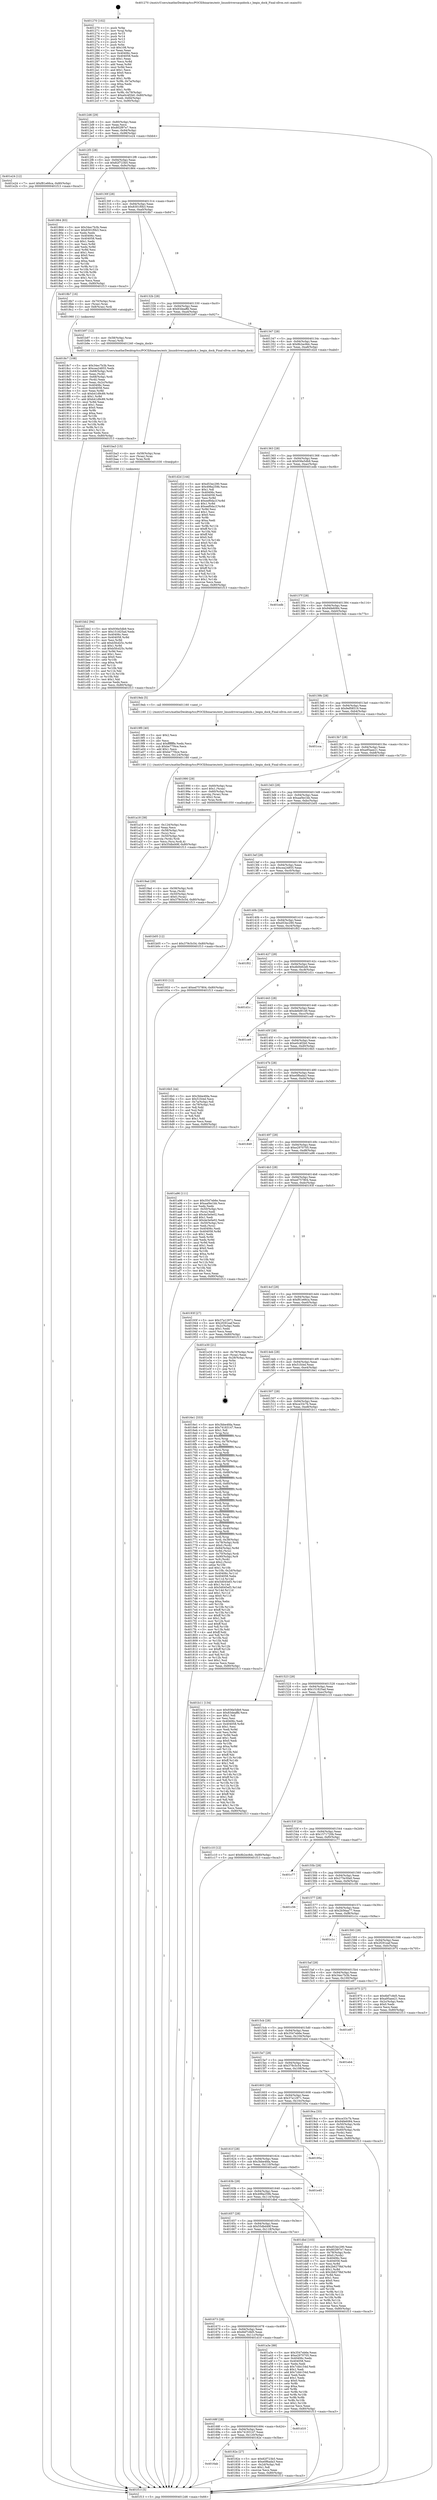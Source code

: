 digraph "0x401270" {
  label = "0x401270 (/mnt/c/Users/mathe/Desktop/tcc/POCII/binaries/extr_linuxdriversacpidock.c_begin_dock_Final-ollvm.out::main(0))"
  labelloc = "t"
  node[shape=record]

  Entry [label="",width=0.3,height=0.3,shape=circle,fillcolor=black,style=filled]
  "0x4012d6" [label="{
     0x4012d6 [29]\l
     | [instrs]\l
     &nbsp;&nbsp;0x4012d6 \<+3\>: mov -0x80(%rbp),%eax\l
     &nbsp;&nbsp;0x4012d9 \<+2\>: mov %eax,%ecx\l
     &nbsp;&nbsp;0x4012db \<+6\>: sub $0x802f97e7,%ecx\l
     &nbsp;&nbsp;0x4012e1 \<+6\>: mov %eax,-0x94(%rbp)\l
     &nbsp;&nbsp;0x4012e7 \<+6\>: mov %ecx,-0x98(%rbp)\l
     &nbsp;&nbsp;0x4012ed \<+6\>: je 0000000000401e24 \<main+0xbb4\>\l
  }"]
  "0x401e24" [label="{
     0x401e24 [12]\l
     | [instrs]\l
     &nbsp;&nbsp;0x401e24 \<+7\>: movl $0xf81e66ca,-0x80(%rbp)\l
     &nbsp;&nbsp;0x401e2b \<+5\>: jmp 0000000000401f13 \<main+0xca3\>\l
  }"]
  "0x4012f3" [label="{
     0x4012f3 [28]\l
     | [instrs]\l
     &nbsp;&nbsp;0x4012f3 \<+5\>: jmp 00000000004012f8 \<main+0x88\>\l
     &nbsp;&nbsp;0x4012f8 \<+6\>: mov -0x94(%rbp),%eax\l
     &nbsp;&nbsp;0x4012fe \<+5\>: sub $0x82f723b5,%eax\l
     &nbsp;&nbsp;0x401303 \<+6\>: mov %eax,-0x9c(%rbp)\l
     &nbsp;&nbsp;0x401309 \<+6\>: je 0000000000401864 \<main+0x5f4\>\l
  }"]
  Exit [label="",width=0.3,height=0.3,shape=circle,fillcolor=black,style=filled,peripheries=2]
  "0x401864" [label="{
     0x401864 [83]\l
     | [instrs]\l
     &nbsp;&nbsp;0x401864 \<+5\>: mov $0x34ec7b3b,%eax\l
     &nbsp;&nbsp;0x401869 \<+5\>: mov $0x8301f0b3,%ecx\l
     &nbsp;&nbsp;0x40186e \<+2\>: xor %edx,%edx\l
     &nbsp;&nbsp;0x401870 \<+7\>: mov 0x40406c,%esi\l
     &nbsp;&nbsp;0x401877 \<+7\>: mov 0x404058,%edi\l
     &nbsp;&nbsp;0x40187e \<+3\>: sub $0x1,%edx\l
     &nbsp;&nbsp;0x401881 \<+3\>: mov %esi,%r8d\l
     &nbsp;&nbsp;0x401884 \<+3\>: add %edx,%r8d\l
     &nbsp;&nbsp;0x401887 \<+4\>: imul %r8d,%esi\l
     &nbsp;&nbsp;0x40188b \<+3\>: and $0x1,%esi\l
     &nbsp;&nbsp;0x40188e \<+3\>: cmp $0x0,%esi\l
     &nbsp;&nbsp;0x401891 \<+4\>: sete %r9b\l
     &nbsp;&nbsp;0x401895 \<+3\>: cmp $0xa,%edi\l
     &nbsp;&nbsp;0x401898 \<+4\>: setl %r10b\l
     &nbsp;&nbsp;0x40189c \<+3\>: mov %r9b,%r11b\l
     &nbsp;&nbsp;0x40189f \<+3\>: and %r10b,%r11b\l
     &nbsp;&nbsp;0x4018a2 \<+3\>: xor %r10b,%r9b\l
     &nbsp;&nbsp;0x4018a5 \<+3\>: or %r9b,%r11b\l
     &nbsp;&nbsp;0x4018a8 \<+4\>: test $0x1,%r11b\l
     &nbsp;&nbsp;0x4018ac \<+3\>: cmovne %ecx,%eax\l
     &nbsp;&nbsp;0x4018af \<+3\>: mov %eax,-0x80(%rbp)\l
     &nbsp;&nbsp;0x4018b2 \<+5\>: jmp 0000000000401f13 \<main+0xca3\>\l
  }"]
  "0x40130f" [label="{
     0x40130f [28]\l
     | [instrs]\l
     &nbsp;&nbsp;0x40130f \<+5\>: jmp 0000000000401314 \<main+0xa4\>\l
     &nbsp;&nbsp;0x401314 \<+6\>: mov -0x94(%rbp),%eax\l
     &nbsp;&nbsp;0x40131a \<+5\>: sub $0x8301f0b3,%eax\l
     &nbsp;&nbsp;0x40131f \<+6\>: mov %eax,-0xa0(%rbp)\l
     &nbsp;&nbsp;0x401325 \<+6\>: je 00000000004018b7 \<main+0x647\>\l
  }"]
  "0x401bb2" [label="{
     0x401bb2 [94]\l
     | [instrs]\l
     &nbsp;&nbsp;0x401bb2 \<+5\>: mov $0x936e5db9,%ecx\l
     &nbsp;&nbsp;0x401bb7 \<+5\>: mov $0x151825ad,%edx\l
     &nbsp;&nbsp;0x401bbc \<+7\>: mov 0x40406c,%esi\l
     &nbsp;&nbsp;0x401bc3 \<+8\>: mov 0x404058,%r8d\l
     &nbsp;&nbsp;0x401bcb \<+3\>: mov %esi,%r9d\l
     &nbsp;&nbsp;0x401bce \<+7\>: add $0xb5fcd25c,%r9d\l
     &nbsp;&nbsp;0x401bd5 \<+4\>: sub $0x1,%r9d\l
     &nbsp;&nbsp;0x401bd9 \<+7\>: sub $0xb5fcd25c,%r9d\l
     &nbsp;&nbsp;0x401be0 \<+4\>: imul %r9d,%esi\l
     &nbsp;&nbsp;0x401be4 \<+3\>: and $0x1,%esi\l
     &nbsp;&nbsp;0x401be7 \<+3\>: cmp $0x0,%esi\l
     &nbsp;&nbsp;0x401bea \<+4\>: sete %r10b\l
     &nbsp;&nbsp;0x401bee \<+4\>: cmp $0xa,%r8d\l
     &nbsp;&nbsp;0x401bf2 \<+4\>: setl %r11b\l
     &nbsp;&nbsp;0x401bf6 \<+3\>: mov %r10b,%bl\l
     &nbsp;&nbsp;0x401bf9 \<+3\>: and %r11b,%bl\l
     &nbsp;&nbsp;0x401bfc \<+3\>: xor %r11b,%r10b\l
     &nbsp;&nbsp;0x401bff \<+3\>: or %r10b,%bl\l
     &nbsp;&nbsp;0x401c02 \<+3\>: test $0x1,%bl\l
     &nbsp;&nbsp;0x401c05 \<+3\>: cmovne %edx,%ecx\l
     &nbsp;&nbsp;0x401c08 \<+3\>: mov %ecx,-0x80(%rbp)\l
     &nbsp;&nbsp;0x401c0b \<+5\>: jmp 0000000000401f13 \<main+0xca3\>\l
  }"]
  "0x4018b7" [label="{
     0x4018b7 [16]\l
     | [instrs]\l
     &nbsp;&nbsp;0x4018b7 \<+4\>: mov -0x70(%rbp),%rax\l
     &nbsp;&nbsp;0x4018bb \<+3\>: mov (%rax),%rax\l
     &nbsp;&nbsp;0x4018be \<+4\>: mov 0x8(%rax),%rdi\l
     &nbsp;&nbsp;0x4018c2 \<+5\>: call 0000000000401060 \<atoi@plt\>\l
     | [calls]\l
     &nbsp;&nbsp;0x401060 \{1\} (unknown)\l
  }"]
  "0x40132b" [label="{
     0x40132b [28]\l
     | [instrs]\l
     &nbsp;&nbsp;0x40132b \<+5\>: jmp 0000000000401330 \<main+0xc0\>\l
     &nbsp;&nbsp;0x401330 \<+6\>: mov -0x94(%rbp),%eax\l
     &nbsp;&nbsp;0x401336 \<+5\>: sub $0x83deaffd,%eax\l
     &nbsp;&nbsp;0x40133b \<+6\>: mov %eax,-0xa4(%rbp)\l
     &nbsp;&nbsp;0x401341 \<+6\>: je 0000000000401b97 \<main+0x927\>\l
  }"]
  "0x401ba3" [label="{
     0x401ba3 [15]\l
     | [instrs]\l
     &nbsp;&nbsp;0x401ba3 \<+4\>: mov -0x58(%rbp),%rax\l
     &nbsp;&nbsp;0x401ba7 \<+3\>: mov (%rax),%rax\l
     &nbsp;&nbsp;0x401baa \<+3\>: mov %rax,%rdi\l
     &nbsp;&nbsp;0x401bad \<+5\>: call 0000000000401030 \<free@plt\>\l
     | [calls]\l
     &nbsp;&nbsp;0x401030 \{1\} (unknown)\l
  }"]
  "0x401b97" [label="{
     0x401b97 [12]\l
     | [instrs]\l
     &nbsp;&nbsp;0x401b97 \<+4\>: mov -0x58(%rbp),%rax\l
     &nbsp;&nbsp;0x401b9b \<+3\>: mov (%rax),%rdi\l
     &nbsp;&nbsp;0x401b9e \<+5\>: call 0000000000401240 \<begin_dock\>\l
     | [calls]\l
     &nbsp;&nbsp;0x401240 \{1\} (/mnt/c/Users/mathe/Desktop/tcc/POCII/binaries/extr_linuxdriversacpidock.c_begin_dock_Final-ollvm.out::begin_dock)\l
  }"]
  "0x401347" [label="{
     0x401347 [28]\l
     | [instrs]\l
     &nbsp;&nbsp;0x401347 \<+5\>: jmp 000000000040134c \<main+0xdc\>\l
     &nbsp;&nbsp;0x40134c \<+6\>: mov -0x94(%rbp),%eax\l
     &nbsp;&nbsp;0x401352 \<+5\>: sub $0x8b2ec8dc,%eax\l
     &nbsp;&nbsp;0x401357 \<+6\>: mov %eax,-0xa8(%rbp)\l
     &nbsp;&nbsp;0x40135d \<+6\>: je 0000000000401d2d \<main+0xabd\>\l
  }"]
  "0x401a18" [label="{
     0x401a18 [38]\l
     | [instrs]\l
     &nbsp;&nbsp;0x401a18 \<+6\>: mov -0x124(%rbp),%ecx\l
     &nbsp;&nbsp;0x401a1e \<+3\>: imul %eax,%ecx\l
     &nbsp;&nbsp;0x401a21 \<+4\>: mov -0x58(%rbp),%rsi\l
     &nbsp;&nbsp;0x401a25 \<+3\>: mov (%rsi),%rsi\l
     &nbsp;&nbsp;0x401a28 \<+4\>: mov -0x50(%rbp),%rdi\l
     &nbsp;&nbsp;0x401a2c \<+3\>: movslq (%rdi),%rdi\l
     &nbsp;&nbsp;0x401a2f \<+3\>: mov %ecx,(%rsi,%rdi,4)\l
     &nbsp;&nbsp;0x401a32 \<+7\>: movl $0x55dbd49f,-0x80(%rbp)\l
     &nbsp;&nbsp;0x401a39 \<+5\>: jmp 0000000000401f13 \<main+0xca3\>\l
  }"]
  "0x401d2d" [label="{
     0x401d2d [144]\l
     | [instrs]\l
     &nbsp;&nbsp;0x401d2d \<+5\>: mov $0xd53ec290,%eax\l
     &nbsp;&nbsp;0x401d32 \<+5\>: mov $0x498a259b,%ecx\l
     &nbsp;&nbsp;0x401d37 \<+2\>: mov $0x1,%dl\l
     &nbsp;&nbsp;0x401d39 \<+7\>: mov 0x40406c,%esi\l
     &nbsp;&nbsp;0x401d40 \<+7\>: mov 0x404058,%edi\l
     &nbsp;&nbsp;0x401d47 \<+3\>: mov %esi,%r8d\l
     &nbsp;&nbsp;0x401d4a \<+7\>: add $0xeef0da1f,%r8d\l
     &nbsp;&nbsp;0x401d51 \<+4\>: sub $0x1,%r8d\l
     &nbsp;&nbsp;0x401d55 \<+7\>: sub $0xeef0da1f,%r8d\l
     &nbsp;&nbsp;0x401d5c \<+4\>: imul %r8d,%esi\l
     &nbsp;&nbsp;0x401d60 \<+3\>: and $0x1,%esi\l
     &nbsp;&nbsp;0x401d63 \<+3\>: cmp $0x0,%esi\l
     &nbsp;&nbsp;0x401d66 \<+4\>: sete %r9b\l
     &nbsp;&nbsp;0x401d6a \<+3\>: cmp $0xa,%edi\l
     &nbsp;&nbsp;0x401d6d \<+4\>: setl %r10b\l
     &nbsp;&nbsp;0x401d71 \<+3\>: mov %r9b,%r11b\l
     &nbsp;&nbsp;0x401d74 \<+4\>: xor $0xff,%r11b\l
     &nbsp;&nbsp;0x401d78 \<+3\>: mov %r10b,%bl\l
     &nbsp;&nbsp;0x401d7b \<+3\>: xor $0xff,%bl\l
     &nbsp;&nbsp;0x401d7e \<+3\>: xor $0x0,%dl\l
     &nbsp;&nbsp;0x401d81 \<+3\>: mov %r11b,%r14b\l
     &nbsp;&nbsp;0x401d84 \<+4\>: and $0x0,%r14b\l
     &nbsp;&nbsp;0x401d88 \<+3\>: and %dl,%r9b\l
     &nbsp;&nbsp;0x401d8b \<+3\>: mov %bl,%r15b\l
     &nbsp;&nbsp;0x401d8e \<+4\>: and $0x0,%r15b\l
     &nbsp;&nbsp;0x401d92 \<+3\>: and %dl,%r10b\l
     &nbsp;&nbsp;0x401d95 \<+3\>: or %r9b,%r14b\l
     &nbsp;&nbsp;0x401d98 \<+3\>: or %r10b,%r15b\l
     &nbsp;&nbsp;0x401d9b \<+3\>: xor %r15b,%r14b\l
     &nbsp;&nbsp;0x401d9e \<+3\>: or %bl,%r11b\l
     &nbsp;&nbsp;0x401da1 \<+4\>: xor $0xff,%r11b\l
     &nbsp;&nbsp;0x401da5 \<+3\>: or $0x0,%dl\l
     &nbsp;&nbsp;0x401da8 \<+3\>: and %dl,%r11b\l
     &nbsp;&nbsp;0x401dab \<+3\>: or %r11b,%r14b\l
     &nbsp;&nbsp;0x401dae \<+4\>: test $0x1,%r14b\l
     &nbsp;&nbsp;0x401db2 \<+3\>: cmovne %ecx,%eax\l
     &nbsp;&nbsp;0x401db5 \<+3\>: mov %eax,-0x80(%rbp)\l
     &nbsp;&nbsp;0x401db8 \<+5\>: jmp 0000000000401f13 \<main+0xca3\>\l
  }"]
  "0x401363" [label="{
     0x401363 [28]\l
     | [instrs]\l
     &nbsp;&nbsp;0x401363 \<+5\>: jmp 0000000000401368 \<main+0xf8\>\l
     &nbsp;&nbsp;0x401368 \<+6\>: mov -0x94(%rbp),%eax\l
     &nbsp;&nbsp;0x40136e \<+5\>: sub $0x936e5db9,%eax\l
     &nbsp;&nbsp;0x401373 \<+6\>: mov %eax,-0xac(%rbp)\l
     &nbsp;&nbsp;0x401379 \<+6\>: je 0000000000401edb \<main+0xc6b\>\l
  }"]
  "0x4019f0" [label="{
     0x4019f0 [40]\l
     | [instrs]\l
     &nbsp;&nbsp;0x4019f0 \<+5\>: mov $0x2,%ecx\l
     &nbsp;&nbsp;0x4019f5 \<+1\>: cltd\l
     &nbsp;&nbsp;0x4019f6 \<+2\>: idiv %ecx\l
     &nbsp;&nbsp;0x4019f8 \<+6\>: imul $0xfffffffe,%edx,%ecx\l
     &nbsp;&nbsp;0x4019fe \<+6\>: sub $0xbe77f4ce,%ecx\l
     &nbsp;&nbsp;0x401a04 \<+3\>: add $0x1,%ecx\l
     &nbsp;&nbsp;0x401a07 \<+6\>: add $0xbe77f4ce,%ecx\l
     &nbsp;&nbsp;0x401a0d \<+6\>: mov %ecx,-0x124(%rbp)\l
     &nbsp;&nbsp;0x401a13 \<+5\>: call 0000000000401160 \<next_i\>\l
     | [calls]\l
     &nbsp;&nbsp;0x401160 \{1\} (/mnt/c/Users/mathe/Desktop/tcc/POCII/binaries/extr_linuxdriversacpidock.c_begin_dock_Final-ollvm.out::next_i)\l
  }"]
  "0x401edb" [label="{
     0x401edb\l
  }", style=dashed]
  "0x40137f" [label="{
     0x40137f [28]\l
     | [instrs]\l
     &nbsp;&nbsp;0x40137f \<+5\>: jmp 0000000000401384 \<main+0x114\>\l
     &nbsp;&nbsp;0x401384 \<+6\>: mov -0x94(%rbp),%eax\l
     &nbsp;&nbsp;0x40138a \<+5\>: sub $0x94fe6084,%eax\l
     &nbsp;&nbsp;0x40138f \<+6\>: mov %eax,-0xb0(%rbp)\l
     &nbsp;&nbsp;0x401395 \<+6\>: je 00000000004019eb \<main+0x77b\>\l
  }"]
  "0x4019ad" [label="{
     0x4019ad [29]\l
     | [instrs]\l
     &nbsp;&nbsp;0x4019ad \<+4\>: mov -0x58(%rbp),%rdi\l
     &nbsp;&nbsp;0x4019b1 \<+3\>: mov %rax,(%rdi)\l
     &nbsp;&nbsp;0x4019b4 \<+4\>: mov -0x50(%rbp),%rax\l
     &nbsp;&nbsp;0x4019b8 \<+6\>: movl $0x0,(%rax)\l
     &nbsp;&nbsp;0x4019be \<+7\>: movl $0x379c5c54,-0x80(%rbp)\l
     &nbsp;&nbsp;0x4019c5 \<+5\>: jmp 0000000000401f13 \<main+0xca3\>\l
  }"]
  "0x4019eb" [label="{
     0x4019eb [5]\l
     | [instrs]\l
     &nbsp;&nbsp;0x4019eb \<+5\>: call 0000000000401160 \<next_i\>\l
     | [calls]\l
     &nbsp;&nbsp;0x401160 \{1\} (/mnt/c/Users/mathe/Desktop/tcc/POCII/binaries/extr_linuxdriversacpidock.c_begin_dock_Final-ollvm.out::next_i)\l
  }"]
  "0x40139b" [label="{
     0x40139b [28]\l
     | [instrs]\l
     &nbsp;&nbsp;0x40139b \<+5\>: jmp 00000000004013a0 \<main+0x130\>\l
     &nbsp;&nbsp;0x4013a0 \<+6\>: mov -0x94(%rbp),%eax\l
     &nbsp;&nbsp;0x4013a6 \<+5\>: sub $0x9ef08519,%eax\l
     &nbsp;&nbsp;0x4013ab \<+6\>: mov %eax,-0xb4(%rbp)\l
     &nbsp;&nbsp;0x4013b1 \<+6\>: je 0000000000401cca \<main+0xa5a\>\l
  }"]
  "0x4018c7" [label="{
     0x4018c7 [108]\l
     | [instrs]\l
     &nbsp;&nbsp;0x4018c7 \<+5\>: mov $0x34ec7b3b,%ecx\l
     &nbsp;&nbsp;0x4018cc \<+5\>: mov $0xcea24855,%edx\l
     &nbsp;&nbsp;0x4018d1 \<+4\>: mov -0x68(%rbp),%rdi\l
     &nbsp;&nbsp;0x4018d5 \<+2\>: mov %eax,(%rdi)\l
     &nbsp;&nbsp;0x4018d7 \<+4\>: mov -0x68(%rbp),%rdi\l
     &nbsp;&nbsp;0x4018db \<+2\>: mov (%rdi),%eax\l
     &nbsp;&nbsp;0x4018dd \<+3\>: mov %eax,-0x2c(%rbp)\l
     &nbsp;&nbsp;0x4018e0 \<+7\>: mov 0x40406c,%eax\l
     &nbsp;&nbsp;0x4018e7 \<+7\>: mov 0x404058,%esi\l
     &nbsp;&nbsp;0x4018ee \<+3\>: mov %eax,%r8d\l
     &nbsp;&nbsp;0x4018f1 \<+7\>: sub $0xb41d9c89,%r8d\l
     &nbsp;&nbsp;0x4018f8 \<+4\>: sub $0x1,%r8d\l
     &nbsp;&nbsp;0x4018fc \<+7\>: add $0xb41d9c89,%r8d\l
     &nbsp;&nbsp;0x401903 \<+4\>: imul %r8d,%eax\l
     &nbsp;&nbsp;0x401907 \<+3\>: and $0x1,%eax\l
     &nbsp;&nbsp;0x40190a \<+3\>: cmp $0x0,%eax\l
     &nbsp;&nbsp;0x40190d \<+4\>: sete %r9b\l
     &nbsp;&nbsp;0x401911 \<+3\>: cmp $0xa,%esi\l
     &nbsp;&nbsp;0x401914 \<+4\>: setl %r10b\l
     &nbsp;&nbsp;0x401918 \<+3\>: mov %r9b,%r11b\l
     &nbsp;&nbsp;0x40191b \<+3\>: and %r10b,%r11b\l
     &nbsp;&nbsp;0x40191e \<+3\>: xor %r10b,%r9b\l
     &nbsp;&nbsp;0x401921 \<+3\>: or %r9b,%r11b\l
     &nbsp;&nbsp;0x401924 \<+4\>: test $0x1,%r11b\l
     &nbsp;&nbsp;0x401928 \<+3\>: cmovne %edx,%ecx\l
     &nbsp;&nbsp;0x40192b \<+3\>: mov %ecx,-0x80(%rbp)\l
     &nbsp;&nbsp;0x40192e \<+5\>: jmp 0000000000401f13 \<main+0xca3\>\l
  }"]
  "0x401cca" [label="{
     0x401cca\l
  }", style=dashed]
  "0x4013b7" [label="{
     0x4013b7 [28]\l
     | [instrs]\l
     &nbsp;&nbsp;0x4013b7 \<+5\>: jmp 00000000004013bc \<main+0x14c\>\l
     &nbsp;&nbsp;0x4013bc \<+6\>: mov -0x94(%rbp),%eax\l
     &nbsp;&nbsp;0x4013c2 \<+5\>: sub $0xa95aee21,%eax\l
     &nbsp;&nbsp;0x4013c7 \<+6\>: mov %eax,-0xb8(%rbp)\l
     &nbsp;&nbsp;0x4013cd \<+6\>: je 0000000000401990 \<main+0x720\>\l
  }"]
  "0x4016ab" [label="{
     0x4016ab\l
  }", style=dashed]
  "0x401990" [label="{
     0x401990 [29]\l
     | [instrs]\l
     &nbsp;&nbsp;0x401990 \<+4\>: mov -0x60(%rbp),%rax\l
     &nbsp;&nbsp;0x401994 \<+6\>: movl $0x1,(%rax)\l
     &nbsp;&nbsp;0x40199a \<+4\>: mov -0x60(%rbp),%rax\l
     &nbsp;&nbsp;0x40199e \<+3\>: movslq (%rax),%rax\l
     &nbsp;&nbsp;0x4019a1 \<+4\>: shl $0x2,%rax\l
     &nbsp;&nbsp;0x4019a5 \<+3\>: mov %rax,%rdi\l
     &nbsp;&nbsp;0x4019a8 \<+5\>: call 0000000000401050 \<malloc@plt\>\l
     | [calls]\l
     &nbsp;&nbsp;0x401050 \{1\} (unknown)\l
  }"]
  "0x4013d3" [label="{
     0x4013d3 [28]\l
     | [instrs]\l
     &nbsp;&nbsp;0x4013d3 \<+5\>: jmp 00000000004013d8 \<main+0x168\>\l
     &nbsp;&nbsp;0x4013d8 \<+6\>: mov -0x94(%rbp),%eax\l
     &nbsp;&nbsp;0x4013de \<+5\>: sub $0xaaf4e1bb,%eax\l
     &nbsp;&nbsp;0x4013e3 \<+6\>: mov %eax,-0xbc(%rbp)\l
     &nbsp;&nbsp;0x4013e9 \<+6\>: je 0000000000401b05 \<main+0x895\>\l
  }"]
  "0x40182e" [label="{
     0x40182e [27]\l
     | [instrs]\l
     &nbsp;&nbsp;0x40182e \<+5\>: mov $0x82f723b5,%eax\l
     &nbsp;&nbsp;0x401833 \<+5\>: mov $0xe0f6ada3,%ecx\l
     &nbsp;&nbsp;0x401838 \<+3\>: mov -0x2d(%rbp),%dl\l
     &nbsp;&nbsp;0x40183b \<+3\>: test $0x1,%dl\l
     &nbsp;&nbsp;0x40183e \<+3\>: cmovne %ecx,%eax\l
     &nbsp;&nbsp;0x401841 \<+3\>: mov %eax,-0x80(%rbp)\l
     &nbsp;&nbsp;0x401844 \<+5\>: jmp 0000000000401f13 \<main+0xca3\>\l
  }"]
  "0x401b05" [label="{
     0x401b05 [12]\l
     | [instrs]\l
     &nbsp;&nbsp;0x401b05 \<+7\>: movl $0x379c5c54,-0x80(%rbp)\l
     &nbsp;&nbsp;0x401b0c \<+5\>: jmp 0000000000401f13 \<main+0xca3\>\l
  }"]
  "0x4013ef" [label="{
     0x4013ef [28]\l
     | [instrs]\l
     &nbsp;&nbsp;0x4013ef \<+5\>: jmp 00000000004013f4 \<main+0x184\>\l
     &nbsp;&nbsp;0x4013f4 \<+6\>: mov -0x94(%rbp),%eax\l
     &nbsp;&nbsp;0x4013fa \<+5\>: sub $0xcea24855,%eax\l
     &nbsp;&nbsp;0x4013ff \<+6\>: mov %eax,-0xc0(%rbp)\l
     &nbsp;&nbsp;0x401405 \<+6\>: je 0000000000401933 \<main+0x6c3\>\l
  }"]
  "0x40168f" [label="{
     0x40168f [28]\l
     | [instrs]\l
     &nbsp;&nbsp;0x40168f \<+5\>: jmp 0000000000401694 \<main+0x424\>\l
     &nbsp;&nbsp;0x401694 \<+6\>: mov -0x94(%rbp),%eax\l
     &nbsp;&nbsp;0x40169a \<+5\>: sub $0x74183147,%eax\l
     &nbsp;&nbsp;0x40169f \<+6\>: mov %eax,-0x120(%rbp)\l
     &nbsp;&nbsp;0x4016a5 \<+6\>: je 000000000040182e \<main+0x5be\>\l
  }"]
  "0x401933" [label="{
     0x401933 [12]\l
     | [instrs]\l
     &nbsp;&nbsp;0x401933 \<+7\>: movl $0xed757804,-0x80(%rbp)\l
     &nbsp;&nbsp;0x40193a \<+5\>: jmp 0000000000401f13 \<main+0xca3\>\l
  }"]
  "0x40140b" [label="{
     0x40140b [28]\l
     | [instrs]\l
     &nbsp;&nbsp;0x40140b \<+5\>: jmp 0000000000401410 \<main+0x1a0\>\l
     &nbsp;&nbsp;0x401410 \<+6\>: mov -0x94(%rbp),%eax\l
     &nbsp;&nbsp;0x401416 \<+5\>: sub $0xd53ec290,%eax\l
     &nbsp;&nbsp;0x40141b \<+6\>: mov %eax,-0xc4(%rbp)\l
     &nbsp;&nbsp;0x401421 \<+6\>: je 0000000000401f02 \<main+0xc92\>\l
  }"]
  "0x401d10" [label="{
     0x401d10\l
  }", style=dashed]
  "0x401f02" [label="{
     0x401f02\l
  }", style=dashed]
  "0x401427" [label="{
     0x401427 [28]\l
     | [instrs]\l
     &nbsp;&nbsp;0x401427 \<+5\>: jmp 000000000040142c \<main+0x1bc\>\l
     &nbsp;&nbsp;0x40142c \<+6\>: mov -0x94(%rbp),%eax\l
     &nbsp;&nbsp;0x401432 \<+5\>: sub $0xdb0b82e8,%eax\l
     &nbsp;&nbsp;0x401437 \<+6\>: mov %eax,-0xc8(%rbp)\l
     &nbsp;&nbsp;0x40143d \<+6\>: je 0000000000401d1c \<main+0xaac\>\l
  }"]
  "0x401673" [label="{
     0x401673 [28]\l
     | [instrs]\l
     &nbsp;&nbsp;0x401673 \<+5\>: jmp 0000000000401678 \<main+0x408\>\l
     &nbsp;&nbsp;0x401678 \<+6\>: mov -0x94(%rbp),%eax\l
     &nbsp;&nbsp;0x40167e \<+5\>: sub $0x6bf7c8d5,%eax\l
     &nbsp;&nbsp;0x401683 \<+6\>: mov %eax,-0x11c(%rbp)\l
     &nbsp;&nbsp;0x401689 \<+6\>: je 0000000000401d10 \<main+0xaa0\>\l
  }"]
  "0x401d1c" [label="{
     0x401d1c\l
  }", style=dashed]
  "0x401443" [label="{
     0x401443 [28]\l
     | [instrs]\l
     &nbsp;&nbsp;0x401443 \<+5\>: jmp 0000000000401448 \<main+0x1d8\>\l
     &nbsp;&nbsp;0x401448 \<+6\>: mov -0x94(%rbp),%eax\l
     &nbsp;&nbsp;0x40144e \<+5\>: sub $0xde6d9149,%eax\l
     &nbsp;&nbsp;0x401453 \<+6\>: mov %eax,-0xcc(%rbp)\l
     &nbsp;&nbsp;0x401459 \<+6\>: je 0000000000401ce9 \<main+0xa79\>\l
  }"]
  "0x401a3e" [label="{
     0x401a3e [88]\l
     | [instrs]\l
     &nbsp;&nbsp;0x401a3e \<+5\>: mov $0x3547eb6e,%eax\l
     &nbsp;&nbsp;0x401a43 \<+5\>: mov $0xe2970705,%ecx\l
     &nbsp;&nbsp;0x401a48 \<+7\>: mov 0x40406c,%edx\l
     &nbsp;&nbsp;0x401a4f \<+7\>: mov 0x404058,%esi\l
     &nbsp;&nbsp;0x401a56 \<+2\>: mov %edx,%edi\l
     &nbsp;&nbsp;0x401a58 \<+6\>: sub $0x7cbb154d,%edi\l
     &nbsp;&nbsp;0x401a5e \<+3\>: sub $0x1,%edi\l
     &nbsp;&nbsp;0x401a61 \<+6\>: add $0x7cbb154d,%edi\l
     &nbsp;&nbsp;0x401a67 \<+3\>: imul %edi,%edx\l
     &nbsp;&nbsp;0x401a6a \<+3\>: and $0x1,%edx\l
     &nbsp;&nbsp;0x401a6d \<+3\>: cmp $0x0,%edx\l
     &nbsp;&nbsp;0x401a70 \<+4\>: sete %r8b\l
     &nbsp;&nbsp;0x401a74 \<+3\>: cmp $0xa,%esi\l
     &nbsp;&nbsp;0x401a77 \<+4\>: setl %r9b\l
     &nbsp;&nbsp;0x401a7b \<+3\>: mov %r8b,%r10b\l
     &nbsp;&nbsp;0x401a7e \<+3\>: and %r9b,%r10b\l
     &nbsp;&nbsp;0x401a81 \<+3\>: xor %r9b,%r8b\l
     &nbsp;&nbsp;0x401a84 \<+3\>: or %r8b,%r10b\l
     &nbsp;&nbsp;0x401a87 \<+4\>: test $0x1,%r10b\l
     &nbsp;&nbsp;0x401a8b \<+3\>: cmovne %ecx,%eax\l
     &nbsp;&nbsp;0x401a8e \<+3\>: mov %eax,-0x80(%rbp)\l
     &nbsp;&nbsp;0x401a91 \<+5\>: jmp 0000000000401f13 \<main+0xca3\>\l
  }"]
  "0x401ce9" [label="{
     0x401ce9\l
  }", style=dashed]
  "0x40145f" [label="{
     0x40145f [28]\l
     | [instrs]\l
     &nbsp;&nbsp;0x40145f \<+5\>: jmp 0000000000401464 \<main+0x1f4\>\l
     &nbsp;&nbsp;0x401464 \<+6\>: mov -0x94(%rbp),%eax\l
     &nbsp;&nbsp;0x40146a \<+5\>: sub $0xe0c4f2b0,%eax\l
     &nbsp;&nbsp;0x40146f \<+6\>: mov %eax,-0xd0(%rbp)\l
     &nbsp;&nbsp;0x401475 \<+6\>: je 00000000004016b5 \<main+0x445\>\l
  }"]
  "0x401657" [label="{
     0x401657 [28]\l
     | [instrs]\l
     &nbsp;&nbsp;0x401657 \<+5\>: jmp 000000000040165c \<main+0x3ec\>\l
     &nbsp;&nbsp;0x40165c \<+6\>: mov -0x94(%rbp),%eax\l
     &nbsp;&nbsp;0x401662 \<+5\>: sub $0x55dbd49f,%eax\l
     &nbsp;&nbsp;0x401667 \<+6\>: mov %eax,-0x118(%rbp)\l
     &nbsp;&nbsp;0x40166d \<+6\>: je 0000000000401a3e \<main+0x7ce\>\l
  }"]
  "0x4016b5" [label="{
     0x4016b5 [44]\l
     | [instrs]\l
     &nbsp;&nbsp;0x4016b5 \<+5\>: mov $0x3bbe4fda,%eax\l
     &nbsp;&nbsp;0x4016ba \<+5\>: mov $0x51fcbd,%ecx\l
     &nbsp;&nbsp;0x4016bf \<+3\>: mov -0x7a(%rbp),%dl\l
     &nbsp;&nbsp;0x4016c2 \<+4\>: mov -0x79(%rbp),%sil\l
     &nbsp;&nbsp;0x4016c6 \<+3\>: mov %dl,%dil\l
     &nbsp;&nbsp;0x4016c9 \<+3\>: and %sil,%dil\l
     &nbsp;&nbsp;0x4016cc \<+3\>: xor %sil,%dl\l
     &nbsp;&nbsp;0x4016cf \<+3\>: or %dl,%dil\l
     &nbsp;&nbsp;0x4016d2 \<+4\>: test $0x1,%dil\l
     &nbsp;&nbsp;0x4016d6 \<+3\>: cmovne %ecx,%eax\l
     &nbsp;&nbsp;0x4016d9 \<+3\>: mov %eax,-0x80(%rbp)\l
     &nbsp;&nbsp;0x4016dc \<+5\>: jmp 0000000000401f13 \<main+0xca3\>\l
  }"]
  "0x40147b" [label="{
     0x40147b [28]\l
     | [instrs]\l
     &nbsp;&nbsp;0x40147b \<+5\>: jmp 0000000000401480 \<main+0x210\>\l
     &nbsp;&nbsp;0x401480 \<+6\>: mov -0x94(%rbp),%eax\l
     &nbsp;&nbsp;0x401486 \<+5\>: sub $0xe0f6ada3,%eax\l
     &nbsp;&nbsp;0x40148b \<+6\>: mov %eax,-0xd4(%rbp)\l
     &nbsp;&nbsp;0x401491 \<+6\>: je 0000000000401849 \<main+0x5d9\>\l
  }"]
  "0x401f13" [label="{
     0x401f13 [5]\l
     | [instrs]\l
     &nbsp;&nbsp;0x401f13 \<+5\>: jmp 00000000004012d6 \<main+0x66\>\l
  }"]
  "0x401270" [label="{
     0x401270 [102]\l
     | [instrs]\l
     &nbsp;&nbsp;0x401270 \<+1\>: push %rbp\l
     &nbsp;&nbsp;0x401271 \<+3\>: mov %rsp,%rbp\l
     &nbsp;&nbsp;0x401274 \<+2\>: push %r15\l
     &nbsp;&nbsp;0x401276 \<+2\>: push %r14\l
     &nbsp;&nbsp;0x401278 \<+2\>: push %r13\l
     &nbsp;&nbsp;0x40127a \<+2\>: push %r12\l
     &nbsp;&nbsp;0x40127c \<+1\>: push %rbx\l
     &nbsp;&nbsp;0x40127d \<+7\>: sub $0x108,%rsp\l
     &nbsp;&nbsp;0x401284 \<+2\>: xor %eax,%eax\l
     &nbsp;&nbsp;0x401286 \<+7\>: mov 0x40406c,%ecx\l
     &nbsp;&nbsp;0x40128d \<+7\>: mov 0x404058,%edx\l
     &nbsp;&nbsp;0x401294 \<+3\>: sub $0x1,%eax\l
     &nbsp;&nbsp;0x401297 \<+3\>: mov %ecx,%r8d\l
     &nbsp;&nbsp;0x40129a \<+3\>: add %eax,%r8d\l
     &nbsp;&nbsp;0x40129d \<+4\>: imul %r8d,%ecx\l
     &nbsp;&nbsp;0x4012a1 \<+3\>: and $0x1,%ecx\l
     &nbsp;&nbsp;0x4012a4 \<+3\>: cmp $0x0,%ecx\l
     &nbsp;&nbsp;0x4012a7 \<+4\>: sete %r9b\l
     &nbsp;&nbsp;0x4012ab \<+4\>: and $0x1,%r9b\l
     &nbsp;&nbsp;0x4012af \<+4\>: mov %r9b,-0x7a(%rbp)\l
     &nbsp;&nbsp;0x4012b3 \<+3\>: cmp $0xa,%edx\l
     &nbsp;&nbsp;0x4012b6 \<+4\>: setl %r9b\l
     &nbsp;&nbsp;0x4012ba \<+4\>: and $0x1,%r9b\l
     &nbsp;&nbsp;0x4012be \<+4\>: mov %r9b,-0x79(%rbp)\l
     &nbsp;&nbsp;0x4012c2 \<+7\>: movl $0xe0c4f2b0,-0x80(%rbp)\l
     &nbsp;&nbsp;0x4012c9 \<+6\>: mov %edi,-0x84(%rbp)\l
     &nbsp;&nbsp;0x4012cf \<+7\>: mov %rsi,-0x90(%rbp)\l
  }"]
  "0x401dbd" [label="{
     0x401dbd [103]\l
     | [instrs]\l
     &nbsp;&nbsp;0x401dbd \<+5\>: mov $0xd53ec290,%eax\l
     &nbsp;&nbsp;0x401dc2 \<+5\>: mov $0x802f97e7,%ecx\l
     &nbsp;&nbsp;0x401dc7 \<+4\>: mov -0x78(%rbp),%rdx\l
     &nbsp;&nbsp;0x401dcb \<+6\>: movl $0x0,(%rdx)\l
     &nbsp;&nbsp;0x401dd1 \<+7\>: mov 0x40406c,%esi\l
     &nbsp;&nbsp;0x401dd8 \<+7\>: mov 0x404058,%edi\l
     &nbsp;&nbsp;0x401ddf \<+3\>: mov %esi,%r8d\l
     &nbsp;&nbsp;0x401de2 \<+7\>: add $0x2b6279bf,%r8d\l
     &nbsp;&nbsp;0x401de9 \<+4\>: sub $0x1,%r8d\l
     &nbsp;&nbsp;0x401ded \<+7\>: sub $0x2b6279bf,%r8d\l
     &nbsp;&nbsp;0x401df4 \<+4\>: imul %r8d,%esi\l
     &nbsp;&nbsp;0x401df8 \<+3\>: and $0x1,%esi\l
     &nbsp;&nbsp;0x401dfb \<+3\>: cmp $0x0,%esi\l
     &nbsp;&nbsp;0x401dfe \<+4\>: sete %r9b\l
     &nbsp;&nbsp;0x401e02 \<+3\>: cmp $0xa,%edi\l
     &nbsp;&nbsp;0x401e05 \<+4\>: setl %r10b\l
     &nbsp;&nbsp;0x401e09 \<+3\>: mov %r9b,%r11b\l
     &nbsp;&nbsp;0x401e0c \<+3\>: and %r10b,%r11b\l
     &nbsp;&nbsp;0x401e0f \<+3\>: xor %r10b,%r9b\l
     &nbsp;&nbsp;0x401e12 \<+3\>: or %r9b,%r11b\l
     &nbsp;&nbsp;0x401e15 \<+4\>: test $0x1,%r11b\l
     &nbsp;&nbsp;0x401e19 \<+3\>: cmovne %ecx,%eax\l
     &nbsp;&nbsp;0x401e1c \<+3\>: mov %eax,-0x80(%rbp)\l
     &nbsp;&nbsp;0x401e1f \<+5\>: jmp 0000000000401f13 \<main+0xca3\>\l
  }"]
  "0x401849" [label="{
     0x401849\l
  }", style=dashed]
  "0x401497" [label="{
     0x401497 [28]\l
     | [instrs]\l
     &nbsp;&nbsp;0x401497 \<+5\>: jmp 000000000040149c \<main+0x22c\>\l
     &nbsp;&nbsp;0x40149c \<+6\>: mov -0x94(%rbp),%eax\l
     &nbsp;&nbsp;0x4014a2 \<+5\>: sub $0xe2970705,%eax\l
     &nbsp;&nbsp;0x4014a7 \<+6\>: mov %eax,-0xd8(%rbp)\l
     &nbsp;&nbsp;0x4014ad \<+6\>: je 0000000000401a96 \<main+0x826\>\l
  }"]
  "0x40163b" [label="{
     0x40163b [28]\l
     | [instrs]\l
     &nbsp;&nbsp;0x40163b \<+5\>: jmp 0000000000401640 \<main+0x3d0\>\l
     &nbsp;&nbsp;0x401640 \<+6\>: mov -0x94(%rbp),%eax\l
     &nbsp;&nbsp;0x401646 \<+5\>: sub $0x498a259b,%eax\l
     &nbsp;&nbsp;0x40164b \<+6\>: mov %eax,-0x114(%rbp)\l
     &nbsp;&nbsp;0x401651 \<+6\>: je 0000000000401dbd \<main+0xb4d\>\l
  }"]
  "0x401a96" [label="{
     0x401a96 [111]\l
     | [instrs]\l
     &nbsp;&nbsp;0x401a96 \<+5\>: mov $0x3547eb6e,%eax\l
     &nbsp;&nbsp;0x401a9b \<+5\>: mov $0xaaf4e1bb,%ecx\l
     &nbsp;&nbsp;0x401aa0 \<+2\>: xor %edx,%edx\l
     &nbsp;&nbsp;0x401aa2 \<+4\>: mov -0x50(%rbp),%rsi\l
     &nbsp;&nbsp;0x401aa6 \<+2\>: mov (%rsi),%edi\l
     &nbsp;&nbsp;0x401aa8 \<+6\>: sub $0x4e3e0e02,%edi\l
     &nbsp;&nbsp;0x401aae \<+3\>: add $0x1,%edi\l
     &nbsp;&nbsp;0x401ab1 \<+6\>: add $0x4e3e0e02,%edi\l
     &nbsp;&nbsp;0x401ab7 \<+4\>: mov -0x50(%rbp),%rsi\l
     &nbsp;&nbsp;0x401abb \<+2\>: mov %edi,(%rsi)\l
     &nbsp;&nbsp;0x401abd \<+7\>: mov 0x40406c,%edi\l
     &nbsp;&nbsp;0x401ac4 \<+8\>: mov 0x404058,%r8d\l
     &nbsp;&nbsp;0x401acc \<+3\>: sub $0x1,%edx\l
     &nbsp;&nbsp;0x401acf \<+3\>: mov %edi,%r9d\l
     &nbsp;&nbsp;0x401ad2 \<+3\>: add %edx,%r9d\l
     &nbsp;&nbsp;0x401ad5 \<+4\>: imul %r9d,%edi\l
     &nbsp;&nbsp;0x401ad9 \<+3\>: and $0x1,%edi\l
     &nbsp;&nbsp;0x401adc \<+3\>: cmp $0x0,%edi\l
     &nbsp;&nbsp;0x401adf \<+4\>: sete %r10b\l
     &nbsp;&nbsp;0x401ae3 \<+4\>: cmp $0xa,%r8d\l
     &nbsp;&nbsp;0x401ae7 \<+4\>: setl %r11b\l
     &nbsp;&nbsp;0x401aeb \<+3\>: mov %r10b,%bl\l
     &nbsp;&nbsp;0x401aee \<+3\>: and %r11b,%bl\l
     &nbsp;&nbsp;0x401af1 \<+3\>: xor %r11b,%r10b\l
     &nbsp;&nbsp;0x401af4 \<+3\>: or %r10b,%bl\l
     &nbsp;&nbsp;0x401af7 \<+3\>: test $0x1,%bl\l
     &nbsp;&nbsp;0x401afa \<+3\>: cmovne %ecx,%eax\l
     &nbsp;&nbsp;0x401afd \<+3\>: mov %eax,-0x80(%rbp)\l
     &nbsp;&nbsp;0x401b00 \<+5\>: jmp 0000000000401f13 \<main+0xca3\>\l
  }"]
  "0x4014b3" [label="{
     0x4014b3 [28]\l
     | [instrs]\l
     &nbsp;&nbsp;0x4014b3 \<+5\>: jmp 00000000004014b8 \<main+0x248\>\l
     &nbsp;&nbsp;0x4014b8 \<+6\>: mov -0x94(%rbp),%eax\l
     &nbsp;&nbsp;0x4014be \<+5\>: sub $0xed757804,%eax\l
     &nbsp;&nbsp;0x4014c3 \<+6\>: mov %eax,-0xdc(%rbp)\l
     &nbsp;&nbsp;0x4014c9 \<+6\>: je 000000000040193f \<main+0x6cf\>\l
  }"]
  "0x401e45" [label="{
     0x401e45\l
  }", style=dashed]
  "0x40193f" [label="{
     0x40193f [27]\l
     | [instrs]\l
     &nbsp;&nbsp;0x40193f \<+5\>: mov $0x37a12971,%eax\l
     &nbsp;&nbsp;0x401944 \<+5\>: mov $0x2f291eaf,%ecx\l
     &nbsp;&nbsp;0x401949 \<+3\>: mov -0x2c(%rbp),%edx\l
     &nbsp;&nbsp;0x40194c \<+3\>: cmp $0x1,%edx\l
     &nbsp;&nbsp;0x40194f \<+3\>: cmovl %ecx,%eax\l
     &nbsp;&nbsp;0x401952 \<+3\>: mov %eax,-0x80(%rbp)\l
     &nbsp;&nbsp;0x401955 \<+5\>: jmp 0000000000401f13 \<main+0xca3\>\l
  }"]
  "0x4014cf" [label="{
     0x4014cf [28]\l
     | [instrs]\l
     &nbsp;&nbsp;0x4014cf \<+5\>: jmp 00000000004014d4 \<main+0x264\>\l
     &nbsp;&nbsp;0x4014d4 \<+6\>: mov -0x94(%rbp),%eax\l
     &nbsp;&nbsp;0x4014da \<+5\>: sub $0xf81e66ca,%eax\l
     &nbsp;&nbsp;0x4014df \<+6\>: mov %eax,-0xe0(%rbp)\l
     &nbsp;&nbsp;0x4014e5 \<+6\>: je 0000000000401e30 \<main+0xbc0\>\l
  }"]
  "0x40161f" [label="{
     0x40161f [28]\l
     | [instrs]\l
     &nbsp;&nbsp;0x40161f \<+5\>: jmp 0000000000401624 \<main+0x3b4\>\l
     &nbsp;&nbsp;0x401624 \<+6\>: mov -0x94(%rbp),%eax\l
     &nbsp;&nbsp;0x40162a \<+5\>: sub $0x3bbe4fda,%eax\l
     &nbsp;&nbsp;0x40162f \<+6\>: mov %eax,-0x110(%rbp)\l
     &nbsp;&nbsp;0x401635 \<+6\>: je 0000000000401e45 \<main+0xbd5\>\l
  }"]
  "0x401e30" [label="{
     0x401e30 [21]\l
     | [instrs]\l
     &nbsp;&nbsp;0x401e30 \<+4\>: mov -0x78(%rbp),%rax\l
     &nbsp;&nbsp;0x401e34 \<+2\>: mov (%rax),%eax\l
     &nbsp;&nbsp;0x401e36 \<+4\>: lea -0x28(%rbp),%rsp\l
     &nbsp;&nbsp;0x401e3a \<+1\>: pop %rbx\l
     &nbsp;&nbsp;0x401e3b \<+2\>: pop %r12\l
     &nbsp;&nbsp;0x401e3d \<+2\>: pop %r13\l
     &nbsp;&nbsp;0x401e3f \<+2\>: pop %r14\l
     &nbsp;&nbsp;0x401e41 \<+2\>: pop %r15\l
     &nbsp;&nbsp;0x401e43 \<+1\>: pop %rbp\l
     &nbsp;&nbsp;0x401e44 \<+1\>: ret\l
  }"]
  "0x4014eb" [label="{
     0x4014eb [28]\l
     | [instrs]\l
     &nbsp;&nbsp;0x4014eb \<+5\>: jmp 00000000004014f0 \<main+0x280\>\l
     &nbsp;&nbsp;0x4014f0 \<+6\>: mov -0x94(%rbp),%eax\l
     &nbsp;&nbsp;0x4014f6 \<+5\>: sub $0x51fcbd,%eax\l
     &nbsp;&nbsp;0x4014fb \<+6\>: mov %eax,-0xe4(%rbp)\l
     &nbsp;&nbsp;0x401501 \<+6\>: je 00000000004016e1 \<main+0x471\>\l
  }"]
  "0x40195a" [label="{
     0x40195a\l
  }", style=dashed]
  "0x4016e1" [label="{
     0x4016e1 [333]\l
     | [instrs]\l
     &nbsp;&nbsp;0x4016e1 \<+5\>: mov $0x3bbe4fda,%eax\l
     &nbsp;&nbsp;0x4016e6 \<+5\>: mov $0x74183147,%ecx\l
     &nbsp;&nbsp;0x4016eb \<+2\>: mov $0x1,%dl\l
     &nbsp;&nbsp;0x4016ed \<+3\>: mov %rsp,%rsi\l
     &nbsp;&nbsp;0x4016f0 \<+4\>: add $0xfffffffffffffff0,%rsi\l
     &nbsp;&nbsp;0x4016f4 \<+3\>: mov %rsi,%rsp\l
     &nbsp;&nbsp;0x4016f7 \<+4\>: mov %rsi,-0x78(%rbp)\l
     &nbsp;&nbsp;0x4016fb \<+3\>: mov %rsp,%rsi\l
     &nbsp;&nbsp;0x4016fe \<+4\>: add $0xfffffffffffffff0,%rsi\l
     &nbsp;&nbsp;0x401702 \<+3\>: mov %rsi,%rsp\l
     &nbsp;&nbsp;0x401705 \<+3\>: mov %rsp,%rdi\l
     &nbsp;&nbsp;0x401708 \<+4\>: add $0xfffffffffffffff0,%rdi\l
     &nbsp;&nbsp;0x40170c \<+3\>: mov %rdi,%rsp\l
     &nbsp;&nbsp;0x40170f \<+4\>: mov %rdi,-0x70(%rbp)\l
     &nbsp;&nbsp;0x401713 \<+3\>: mov %rsp,%rdi\l
     &nbsp;&nbsp;0x401716 \<+4\>: add $0xfffffffffffffff0,%rdi\l
     &nbsp;&nbsp;0x40171a \<+3\>: mov %rdi,%rsp\l
     &nbsp;&nbsp;0x40171d \<+4\>: mov %rdi,-0x68(%rbp)\l
     &nbsp;&nbsp;0x401721 \<+3\>: mov %rsp,%rdi\l
     &nbsp;&nbsp;0x401724 \<+4\>: add $0xfffffffffffffff0,%rdi\l
     &nbsp;&nbsp;0x401728 \<+3\>: mov %rdi,%rsp\l
     &nbsp;&nbsp;0x40172b \<+4\>: mov %rdi,-0x60(%rbp)\l
     &nbsp;&nbsp;0x40172f \<+3\>: mov %rsp,%rdi\l
     &nbsp;&nbsp;0x401732 \<+4\>: add $0xfffffffffffffff0,%rdi\l
     &nbsp;&nbsp;0x401736 \<+3\>: mov %rdi,%rsp\l
     &nbsp;&nbsp;0x401739 \<+4\>: mov %rdi,-0x58(%rbp)\l
     &nbsp;&nbsp;0x40173d \<+3\>: mov %rsp,%rdi\l
     &nbsp;&nbsp;0x401740 \<+4\>: add $0xfffffffffffffff0,%rdi\l
     &nbsp;&nbsp;0x401744 \<+3\>: mov %rdi,%rsp\l
     &nbsp;&nbsp;0x401747 \<+4\>: mov %rdi,-0x50(%rbp)\l
     &nbsp;&nbsp;0x40174b \<+3\>: mov %rsp,%rdi\l
     &nbsp;&nbsp;0x40174e \<+4\>: add $0xfffffffffffffff0,%rdi\l
     &nbsp;&nbsp;0x401752 \<+3\>: mov %rdi,%rsp\l
     &nbsp;&nbsp;0x401755 \<+4\>: mov %rdi,-0x48(%rbp)\l
     &nbsp;&nbsp;0x401759 \<+3\>: mov %rsp,%rdi\l
     &nbsp;&nbsp;0x40175c \<+4\>: add $0xfffffffffffffff0,%rdi\l
     &nbsp;&nbsp;0x401760 \<+3\>: mov %rdi,%rsp\l
     &nbsp;&nbsp;0x401763 \<+4\>: mov %rdi,-0x40(%rbp)\l
     &nbsp;&nbsp;0x401767 \<+3\>: mov %rsp,%rdi\l
     &nbsp;&nbsp;0x40176a \<+4\>: add $0xfffffffffffffff0,%rdi\l
     &nbsp;&nbsp;0x40176e \<+3\>: mov %rdi,%rsp\l
     &nbsp;&nbsp;0x401771 \<+4\>: mov %rdi,-0x38(%rbp)\l
     &nbsp;&nbsp;0x401775 \<+4\>: mov -0x78(%rbp),%rdi\l
     &nbsp;&nbsp;0x401779 \<+6\>: movl $0x0,(%rdi)\l
     &nbsp;&nbsp;0x40177f \<+7\>: mov -0x84(%rbp),%r8d\l
     &nbsp;&nbsp;0x401786 \<+3\>: mov %r8d,(%rsi)\l
     &nbsp;&nbsp;0x401789 \<+4\>: mov -0x70(%rbp),%rdi\l
     &nbsp;&nbsp;0x40178d \<+7\>: mov -0x90(%rbp),%r9\l
     &nbsp;&nbsp;0x401794 \<+3\>: mov %r9,(%rdi)\l
     &nbsp;&nbsp;0x401797 \<+3\>: cmpl $0x2,(%rsi)\l
     &nbsp;&nbsp;0x40179a \<+4\>: setne %r10b\l
     &nbsp;&nbsp;0x40179e \<+4\>: and $0x1,%r10b\l
     &nbsp;&nbsp;0x4017a2 \<+4\>: mov %r10b,-0x2d(%rbp)\l
     &nbsp;&nbsp;0x4017a6 \<+8\>: mov 0x40406c,%r11d\l
     &nbsp;&nbsp;0x4017ae \<+7\>: mov 0x404058,%ebx\l
     &nbsp;&nbsp;0x4017b5 \<+3\>: mov %r11d,%r14d\l
     &nbsp;&nbsp;0x4017b8 \<+7\>: add $0x5d045ef3,%r14d\l
     &nbsp;&nbsp;0x4017bf \<+4\>: sub $0x1,%r14d\l
     &nbsp;&nbsp;0x4017c3 \<+7\>: sub $0x5d045ef3,%r14d\l
     &nbsp;&nbsp;0x4017ca \<+4\>: imul %r14d,%r11d\l
     &nbsp;&nbsp;0x4017ce \<+4\>: and $0x1,%r11d\l
     &nbsp;&nbsp;0x4017d2 \<+4\>: cmp $0x0,%r11d\l
     &nbsp;&nbsp;0x4017d6 \<+4\>: sete %r10b\l
     &nbsp;&nbsp;0x4017da \<+3\>: cmp $0xa,%ebx\l
     &nbsp;&nbsp;0x4017dd \<+4\>: setl %r15b\l
     &nbsp;&nbsp;0x4017e1 \<+3\>: mov %r10b,%r12b\l
     &nbsp;&nbsp;0x4017e4 \<+4\>: xor $0xff,%r12b\l
     &nbsp;&nbsp;0x4017e8 \<+3\>: mov %r15b,%r13b\l
     &nbsp;&nbsp;0x4017eb \<+4\>: xor $0xff,%r13b\l
     &nbsp;&nbsp;0x4017ef \<+3\>: xor $0x1,%dl\l
     &nbsp;&nbsp;0x4017f2 \<+3\>: mov %r12b,%sil\l
     &nbsp;&nbsp;0x4017f5 \<+4\>: and $0xff,%sil\l
     &nbsp;&nbsp;0x4017f9 \<+3\>: and %dl,%r10b\l
     &nbsp;&nbsp;0x4017fc \<+3\>: mov %r13b,%dil\l
     &nbsp;&nbsp;0x4017ff \<+4\>: and $0xff,%dil\l
     &nbsp;&nbsp;0x401803 \<+3\>: and %dl,%r15b\l
     &nbsp;&nbsp;0x401806 \<+3\>: or %r10b,%sil\l
     &nbsp;&nbsp;0x401809 \<+3\>: or %r15b,%dil\l
     &nbsp;&nbsp;0x40180c \<+3\>: xor %dil,%sil\l
     &nbsp;&nbsp;0x40180f \<+3\>: or %r13b,%r12b\l
     &nbsp;&nbsp;0x401812 \<+4\>: xor $0xff,%r12b\l
     &nbsp;&nbsp;0x401816 \<+3\>: or $0x1,%dl\l
     &nbsp;&nbsp;0x401819 \<+3\>: and %dl,%r12b\l
     &nbsp;&nbsp;0x40181c \<+3\>: or %r12b,%sil\l
     &nbsp;&nbsp;0x40181f \<+4\>: test $0x1,%sil\l
     &nbsp;&nbsp;0x401823 \<+3\>: cmovne %ecx,%eax\l
     &nbsp;&nbsp;0x401826 \<+3\>: mov %eax,-0x80(%rbp)\l
     &nbsp;&nbsp;0x401829 \<+5\>: jmp 0000000000401f13 \<main+0xca3\>\l
  }"]
  "0x401507" [label="{
     0x401507 [28]\l
     | [instrs]\l
     &nbsp;&nbsp;0x401507 \<+5\>: jmp 000000000040150c \<main+0x29c\>\l
     &nbsp;&nbsp;0x40150c \<+6\>: mov -0x94(%rbp),%eax\l
     &nbsp;&nbsp;0x401512 \<+5\>: sub $0xce33c7b,%eax\l
     &nbsp;&nbsp;0x401517 \<+6\>: mov %eax,-0xe8(%rbp)\l
     &nbsp;&nbsp;0x40151d \<+6\>: je 0000000000401b11 \<main+0x8a1\>\l
  }"]
  "0x401603" [label="{
     0x401603 [28]\l
     | [instrs]\l
     &nbsp;&nbsp;0x401603 \<+5\>: jmp 0000000000401608 \<main+0x398\>\l
     &nbsp;&nbsp;0x401608 \<+6\>: mov -0x94(%rbp),%eax\l
     &nbsp;&nbsp;0x40160e \<+5\>: sub $0x37a12971,%eax\l
     &nbsp;&nbsp;0x401613 \<+6\>: mov %eax,-0x10c(%rbp)\l
     &nbsp;&nbsp;0x401619 \<+6\>: je 000000000040195a \<main+0x6ea\>\l
  }"]
  "0x4019ca" [label="{
     0x4019ca [33]\l
     | [instrs]\l
     &nbsp;&nbsp;0x4019ca \<+5\>: mov $0xce33c7b,%eax\l
     &nbsp;&nbsp;0x4019cf \<+5\>: mov $0x94fe6084,%ecx\l
     &nbsp;&nbsp;0x4019d4 \<+4\>: mov -0x50(%rbp),%rdx\l
     &nbsp;&nbsp;0x4019d8 \<+2\>: mov (%rdx),%esi\l
     &nbsp;&nbsp;0x4019da \<+4\>: mov -0x60(%rbp),%rdx\l
     &nbsp;&nbsp;0x4019de \<+2\>: cmp (%rdx),%esi\l
     &nbsp;&nbsp;0x4019e0 \<+3\>: cmovl %ecx,%eax\l
     &nbsp;&nbsp;0x4019e3 \<+3\>: mov %eax,-0x80(%rbp)\l
     &nbsp;&nbsp;0x4019e6 \<+5\>: jmp 0000000000401f13 \<main+0xca3\>\l
  }"]
  "0x401b11" [label="{
     0x401b11 [134]\l
     | [instrs]\l
     &nbsp;&nbsp;0x401b11 \<+5\>: mov $0x936e5db9,%eax\l
     &nbsp;&nbsp;0x401b16 \<+5\>: mov $0x83deaffd,%ecx\l
     &nbsp;&nbsp;0x401b1b \<+2\>: mov $0x1,%dl\l
     &nbsp;&nbsp;0x401b1d \<+2\>: xor %esi,%esi\l
     &nbsp;&nbsp;0x401b1f \<+7\>: mov 0x40406c,%edi\l
     &nbsp;&nbsp;0x401b26 \<+8\>: mov 0x404058,%r8d\l
     &nbsp;&nbsp;0x401b2e \<+3\>: sub $0x1,%esi\l
     &nbsp;&nbsp;0x401b31 \<+3\>: mov %edi,%r9d\l
     &nbsp;&nbsp;0x401b34 \<+3\>: add %esi,%r9d\l
     &nbsp;&nbsp;0x401b37 \<+4\>: imul %r9d,%edi\l
     &nbsp;&nbsp;0x401b3b \<+3\>: and $0x1,%edi\l
     &nbsp;&nbsp;0x401b3e \<+3\>: cmp $0x0,%edi\l
     &nbsp;&nbsp;0x401b41 \<+4\>: sete %r10b\l
     &nbsp;&nbsp;0x401b45 \<+4\>: cmp $0xa,%r8d\l
     &nbsp;&nbsp;0x401b49 \<+4\>: setl %r11b\l
     &nbsp;&nbsp;0x401b4d \<+3\>: mov %r10b,%bl\l
     &nbsp;&nbsp;0x401b50 \<+3\>: xor $0xff,%bl\l
     &nbsp;&nbsp;0x401b53 \<+3\>: mov %r11b,%r14b\l
     &nbsp;&nbsp;0x401b56 \<+4\>: xor $0xff,%r14b\l
     &nbsp;&nbsp;0x401b5a \<+3\>: xor $0x1,%dl\l
     &nbsp;&nbsp;0x401b5d \<+3\>: mov %bl,%r15b\l
     &nbsp;&nbsp;0x401b60 \<+4\>: and $0xff,%r15b\l
     &nbsp;&nbsp;0x401b64 \<+3\>: and %dl,%r10b\l
     &nbsp;&nbsp;0x401b67 \<+3\>: mov %r14b,%r12b\l
     &nbsp;&nbsp;0x401b6a \<+4\>: and $0xff,%r12b\l
     &nbsp;&nbsp;0x401b6e \<+3\>: and %dl,%r11b\l
     &nbsp;&nbsp;0x401b71 \<+3\>: or %r10b,%r15b\l
     &nbsp;&nbsp;0x401b74 \<+3\>: or %r11b,%r12b\l
     &nbsp;&nbsp;0x401b77 \<+3\>: xor %r12b,%r15b\l
     &nbsp;&nbsp;0x401b7a \<+3\>: or %r14b,%bl\l
     &nbsp;&nbsp;0x401b7d \<+3\>: xor $0xff,%bl\l
     &nbsp;&nbsp;0x401b80 \<+3\>: or $0x1,%dl\l
     &nbsp;&nbsp;0x401b83 \<+2\>: and %dl,%bl\l
     &nbsp;&nbsp;0x401b85 \<+3\>: or %bl,%r15b\l
     &nbsp;&nbsp;0x401b88 \<+4\>: test $0x1,%r15b\l
     &nbsp;&nbsp;0x401b8c \<+3\>: cmovne %ecx,%eax\l
     &nbsp;&nbsp;0x401b8f \<+3\>: mov %eax,-0x80(%rbp)\l
     &nbsp;&nbsp;0x401b92 \<+5\>: jmp 0000000000401f13 \<main+0xca3\>\l
  }"]
  "0x401523" [label="{
     0x401523 [28]\l
     | [instrs]\l
     &nbsp;&nbsp;0x401523 \<+5\>: jmp 0000000000401528 \<main+0x2b8\>\l
     &nbsp;&nbsp;0x401528 \<+6\>: mov -0x94(%rbp),%eax\l
     &nbsp;&nbsp;0x40152e \<+5\>: sub $0x151825ad,%eax\l
     &nbsp;&nbsp;0x401533 \<+6\>: mov %eax,-0xec(%rbp)\l
     &nbsp;&nbsp;0x401539 \<+6\>: je 0000000000401c10 \<main+0x9a0\>\l
  }"]
  "0x4015e7" [label="{
     0x4015e7 [28]\l
     | [instrs]\l
     &nbsp;&nbsp;0x4015e7 \<+5\>: jmp 00000000004015ec \<main+0x37c\>\l
     &nbsp;&nbsp;0x4015ec \<+6\>: mov -0x94(%rbp),%eax\l
     &nbsp;&nbsp;0x4015f2 \<+5\>: sub $0x379c5c54,%eax\l
     &nbsp;&nbsp;0x4015f7 \<+6\>: mov %eax,-0x108(%rbp)\l
     &nbsp;&nbsp;0x4015fd \<+6\>: je 00000000004019ca \<main+0x75a\>\l
  }"]
  "0x401c10" [label="{
     0x401c10 [12]\l
     | [instrs]\l
     &nbsp;&nbsp;0x401c10 \<+7\>: movl $0x8b2ec8dc,-0x80(%rbp)\l
     &nbsp;&nbsp;0x401c17 \<+5\>: jmp 0000000000401f13 \<main+0xca3\>\l
  }"]
  "0x40153f" [label="{
     0x40153f [28]\l
     | [instrs]\l
     &nbsp;&nbsp;0x40153f \<+5\>: jmp 0000000000401544 \<main+0x2d4\>\l
     &nbsp;&nbsp;0x401544 \<+6\>: mov -0x94(%rbp),%eax\l
     &nbsp;&nbsp;0x40154a \<+5\>: sub $0x1571720b,%eax\l
     &nbsp;&nbsp;0x40154f \<+6\>: mov %eax,-0xf0(%rbp)\l
     &nbsp;&nbsp;0x401555 \<+6\>: je 0000000000401c77 \<main+0xa07\>\l
  }"]
  "0x401eb4" [label="{
     0x401eb4\l
  }", style=dashed]
  "0x401c77" [label="{
     0x401c77\l
  }", style=dashed]
  "0x40155b" [label="{
     0x40155b [28]\l
     | [instrs]\l
     &nbsp;&nbsp;0x40155b \<+5\>: jmp 0000000000401560 \<main+0x2f0\>\l
     &nbsp;&nbsp;0x401560 \<+6\>: mov -0x94(%rbp),%eax\l
     &nbsp;&nbsp;0x401566 \<+5\>: sub $0x275e30a0,%eax\l
     &nbsp;&nbsp;0x40156b \<+6\>: mov %eax,-0xf4(%rbp)\l
     &nbsp;&nbsp;0x401571 \<+6\>: je 0000000000401c56 \<main+0x9e6\>\l
  }"]
  "0x4015cb" [label="{
     0x4015cb [28]\l
     | [instrs]\l
     &nbsp;&nbsp;0x4015cb \<+5\>: jmp 00000000004015d0 \<main+0x360\>\l
     &nbsp;&nbsp;0x4015d0 \<+6\>: mov -0x94(%rbp),%eax\l
     &nbsp;&nbsp;0x4015d6 \<+5\>: sub $0x3547eb6e,%eax\l
     &nbsp;&nbsp;0x4015db \<+6\>: mov %eax,-0x104(%rbp)\l
     &nbsp;&nbsp;0x4015e1 \<+6\>: je 0000000000401eb4 \<main+0xc44\>\l
  }"]
  "0x401c56" [label="{
     0x401c56\l
  }", style=dashed]
  "0x401577" [label="{
     0x401577 [28]\l
     | [instrs]\l
     &nbsp;&nbsp;0x401577 \<+5\>: jmp 000000000040157c \<main+0x30c\>\l
     &nbsp;&nbsp;0x40157c \<+6\>: mov -0x94(%rbp),%eax\l
     &nbsp;&nbsp;0x401582 \<+5\>: sub $0x2b56aa77,%eax\l
     &nbsp;&nbsp;0x401587 \<+6\>: mov %eax,-0xf8(%rbp)\l
     &nbsp;&nbsp;0x40158d \<+6\>: je 0000000000401c1c \<main+0x9ac\>\l
  }"]
  "0x401e87" [label="{
     0x401e87\l
  }", style=dashed]
  "0x401c1c" [label="{
     0x401c1c\l
  }", style=dashed]
  "0x401593" [label="{
     0x401593 [28]\l
     | [instrs]\l
     &nbsp;&nbsp;0x401593 \<+5\>: jmp 0000000000401598 \<main+0x328\>\l
     &nbsp;&nbsp;0x401598 \<+6\>: mov -0x94(%rbp),%eax\l
     &nbsp;&nbsp;0x40159e \<+5\>: sub $0x2f291eaf,%eax\l
     &nbsp;&nbsp;0x4015a3 \<+6\>: mov %eax,-0xfc(%rbp)\l
     &nbsp;&nbsp;0x4015a9 \<+6\>: je 0000000000401975 \<main+0x705\>\l
  }"]
  "0x4015af" [label="{
     0x4015af [28]\l
     | [instrs]\l
     &nbsp;&nbsp;0x4015af \<+5\>: jmp 00000000004015b4 \<main+0x344\>\l
     &nbsp;&nbsp;0x4015b4 \<+6\>: mov -0x94(%rbp),%eax\l
     &nbsp;&nbsp;0x4015ba \<+5\>: sub $0x34ec7b3b,%eax\l
     &nbsp;&nbsp;0x4015bf \<+6\>: mov %eax,-0x100(%rbp)\l
     &nbsp;&nbsp;0x4015c5 \<+6\>: je 0000000000401e87 \<main+0xc17\>\l
  }"]
  "0x401975" [label="{
     0x401975 [27]\l
     | [instrs]\l
     &nbsp;&nbsp;0x401975 \<+5\>: mov $0x6bf7c8d5,%eax\l
     &nbsp;&nbsp;0x40197a \<+5\>: mov $0xa95aee21,%ecx\l
     &nbsp;&nbsp;0x40197f \<+3\>: mov -0x2c(%rbp),%edx\l
     &nbsp;&nbsp;0x401982 \<+3\>: cmp $0x0,%edx\l
     &nbsp;&nbsp;0x401985 \<+3\>: cmove %ecx,%eax\l
     &nbsp;&nbsp;0x401988 \<+3\>: mov %eax,-0x80(%rbp)\l
     &nbsp;&nbsp;0x40198b \<+5\>: jmp 0000000000401f13 \<main+0xca3\>\l
  }"]
  Entry -> "0x401270" [label=" 1"]
  "0x4012d6" -> "0x401e24" [label=" 1"]
  "0x4012d6" -> "0x4012f3" [label=" 21"]
  "0x401e30" -> Exit [label=" 1"]
  "0x4012f3" -> "0x401864" [label=" 1"]
  "0x4012f3" -> "0x40130f" [label=" 20"]
  "0x401e24" -> "0x401f13" [label=" 1"]
  "0x40130f" -> "0x4018b7" [label=" 1"]
  "0x40130f" -> "0x40132b" [label=" 19"]
  "0x401dbd" -> "0x401f13" [label=" 1"]
  "0x40132b" -> "0x401b97" [label=" 1"]
  "0x40132b" -> "0x401347" [label=" 18"]
  "0x401d2d" -> "0x401f13" [label=" 1"]
  "0x401347" -> "0x401d2d" [label=" 1"]
  "0x401347" -> "0x401363" [label=" 17"]
  "0x401c10" -> "0x401f13" [label=" 1"]
  "0x401363" -> "0x401edb" [label=" 0"]
  "0x401363" -> "0x40137f" [label=" 17"]
  "0x401bb2" -> "0x401f13" [label=" 1"]
  "0x40137f" -> "0x4019eb" [label=" 1"]
  "0x40137f" -> "0x40139b" [label=" 16"]
  "0x401ba3" -> "0x401bb2" [label=" 1"]
  "0x40139b" -> "0x401cca" [label=" 0"]
  "0x40139b" -> "0x4013b7" [label=" 16"]
  "0x401b97" -> "0x401ba3" [label=" 1"]
  "0x4013b7" -> "0x401990" [label=" 1"]
  "0x4013b7" -> "0x4013d3" [label=" 15"]
  "0x401b11" -> "0x401f13" [label=" 1"]
  "0x4013d3" -> "0x401b05" [label=" 1"]
  "0x4013d3" -> "0x4013ef" [label=" 14"]
  "0x401b05" -> "0x401f13" [label=" 1"]
  "0x4013ef" -> "0x401933" [label=" 1"]
  "0x4013ef" -> "0x40140b" [label=" 13"]
  "0x401a3e" -> "0x401f13" [label=" 1"]
  "0x40140b" -> "0x401f02" [label=" 0"]
  "0x40140b" -> "0x401427" [label=" 13"]
  "0x401a18" -> "0x401f13" [label=" 1"]
  "0x401427" -> "0x401d1c" [label=" 0"]
  "0x401427" -> "0x401443" [label=" 13"]
  "0x4019eb" -> "0x4019f0" [label=" 1"]
  "0x401443" -> "0x401ce9" [label=" 0"]
  "0x401443" -> "0x40145f" [label=" 13"]
  "0x4019ca" -> "0x401f13" [label=" 2"]
  "0x40145f" -> "0x4016b5" [label=" 1"]
  "0x40145f" -> "0x40147b" [label=" 12"]
  "0x4016b5" -> "0x401f13" [label=" 1"]
  "0x401270" -> "0x4012d6" [label=" 1"]
  "0x401f13" -> "0x4012d6" [label=" 21"]
  "0x401990" -> "0x4019ad" [label=" 1"]
  "0x40147b" -> "0x401849" [label=" 0"]
  "0x40147b" -> "0x401497" [label=" 12"]
  "0x401975" -> "0x401f13" [label=" 1"]
  "0x401497" -> "0x401a96" [label=" 1"]
  "0x401497" -> "0x4014b3" [label=" 11"]
  "0x401933" -> "0x401f13" [label=" 1"]
  "0x4014b3" -> "0x40193f" [label=" 1"]
  "0x4014b3" -> "0x4014cf" [label=" 10"]
  "0x4018c7" -> "0x401f13" [label=" 1"]
  "0x4014cf" -> "0x401e30" [label=" 1"]
  "0x4014cf" -> "0x4014eb" [label=" 9"]
  "0x401864" -> "0x401f13" [label=" 1"]
  "0x4014eb" -> "0x4016e1" [label=" 1"]
  "0x4014eb" -> "0x401507" [label=" 8"]
  "0x40182e" -> "0x401f13" [label=" 1"]
  "0x4016e1" -> "0x401f13" [label=" 1"]
  "0x40168f" -> "0x40182e" [label=" 1"]
  "0x401507" -> "0x401b11" [label=" 1"]
  "0x401507" -> "0x401523" [label=" 7"]
  "0x401a96" -> "0x401f13" [label=" 1"]
  "0x401523" -> "0x401c10" [label=" 1"]
  "0x401523" -> "0x40153f" [label=" 6"]
  "0x401673" -> "0x401d10" [label=" 0"]
  "0x40153f" -> "0x401c77" [label=" 0"]
  "0x40153f" -> "0x40155b" [label=" 6"]
  "0x4019f0" -> "0x401a18" [label=" 1"]
  "0x40155b" -> "0x401c56" [label=" 0"]
  "0x40155b" -> "0x401577" [label=" 6"]
  "0x401657" -> "0x401a3e" [label=" 1"]
  "0x401577" -> "0x401c1c" [label=" 0"]
  "0x401577" -> "0x401593" [label=" 6"]
  "0x4019ad" -> "0x401f13" [label=" 1"]
  "0x401593" -> "0x401975" [label=" 1"]
  "0x401593" -> "0x4015af" [label=" 5"]
  "0x40163b" -> "0x401657" [label=" 2"]
  "0x4015af" -> "0x401e87" [label=" 0"]
  "0x4015af" -> "0x4015cb" [label=" 5"]
  "0x401657" -> "0x401673" [label=" 1"]
  "0x4015cb" -> "0x401eb4" [label=" 0"]
  "0x4015cb" -> "0x4015e7" [label=" 5"]
  "0x401673" -> "0x40168f" [label=" 1"]
  "0x4015e7" -> "0x4019ca" [label=" 2"]
  "0x4015e7" -> "0x401603" [label=" 3"]
  "0x40168f" -> "0x4016ab" [label=" 0"]
  "0x401603" -> "0x40195a" [label=" 0"]
  "0x401603" -> "0x40161f" [label=" 3"]
  "0x4018b7" -> "0x4018c7" [label=" 1"]
  "0x40161f" -> "0x401e45" [label=" 0"]
  "0x40161f" -> "0x40163b" [label=" 3"]
  "0x40193f" -> "0x401f13" [label=" 1"]
  "0x40163b" -> "0x401dbd" [label=" 1"]
}

